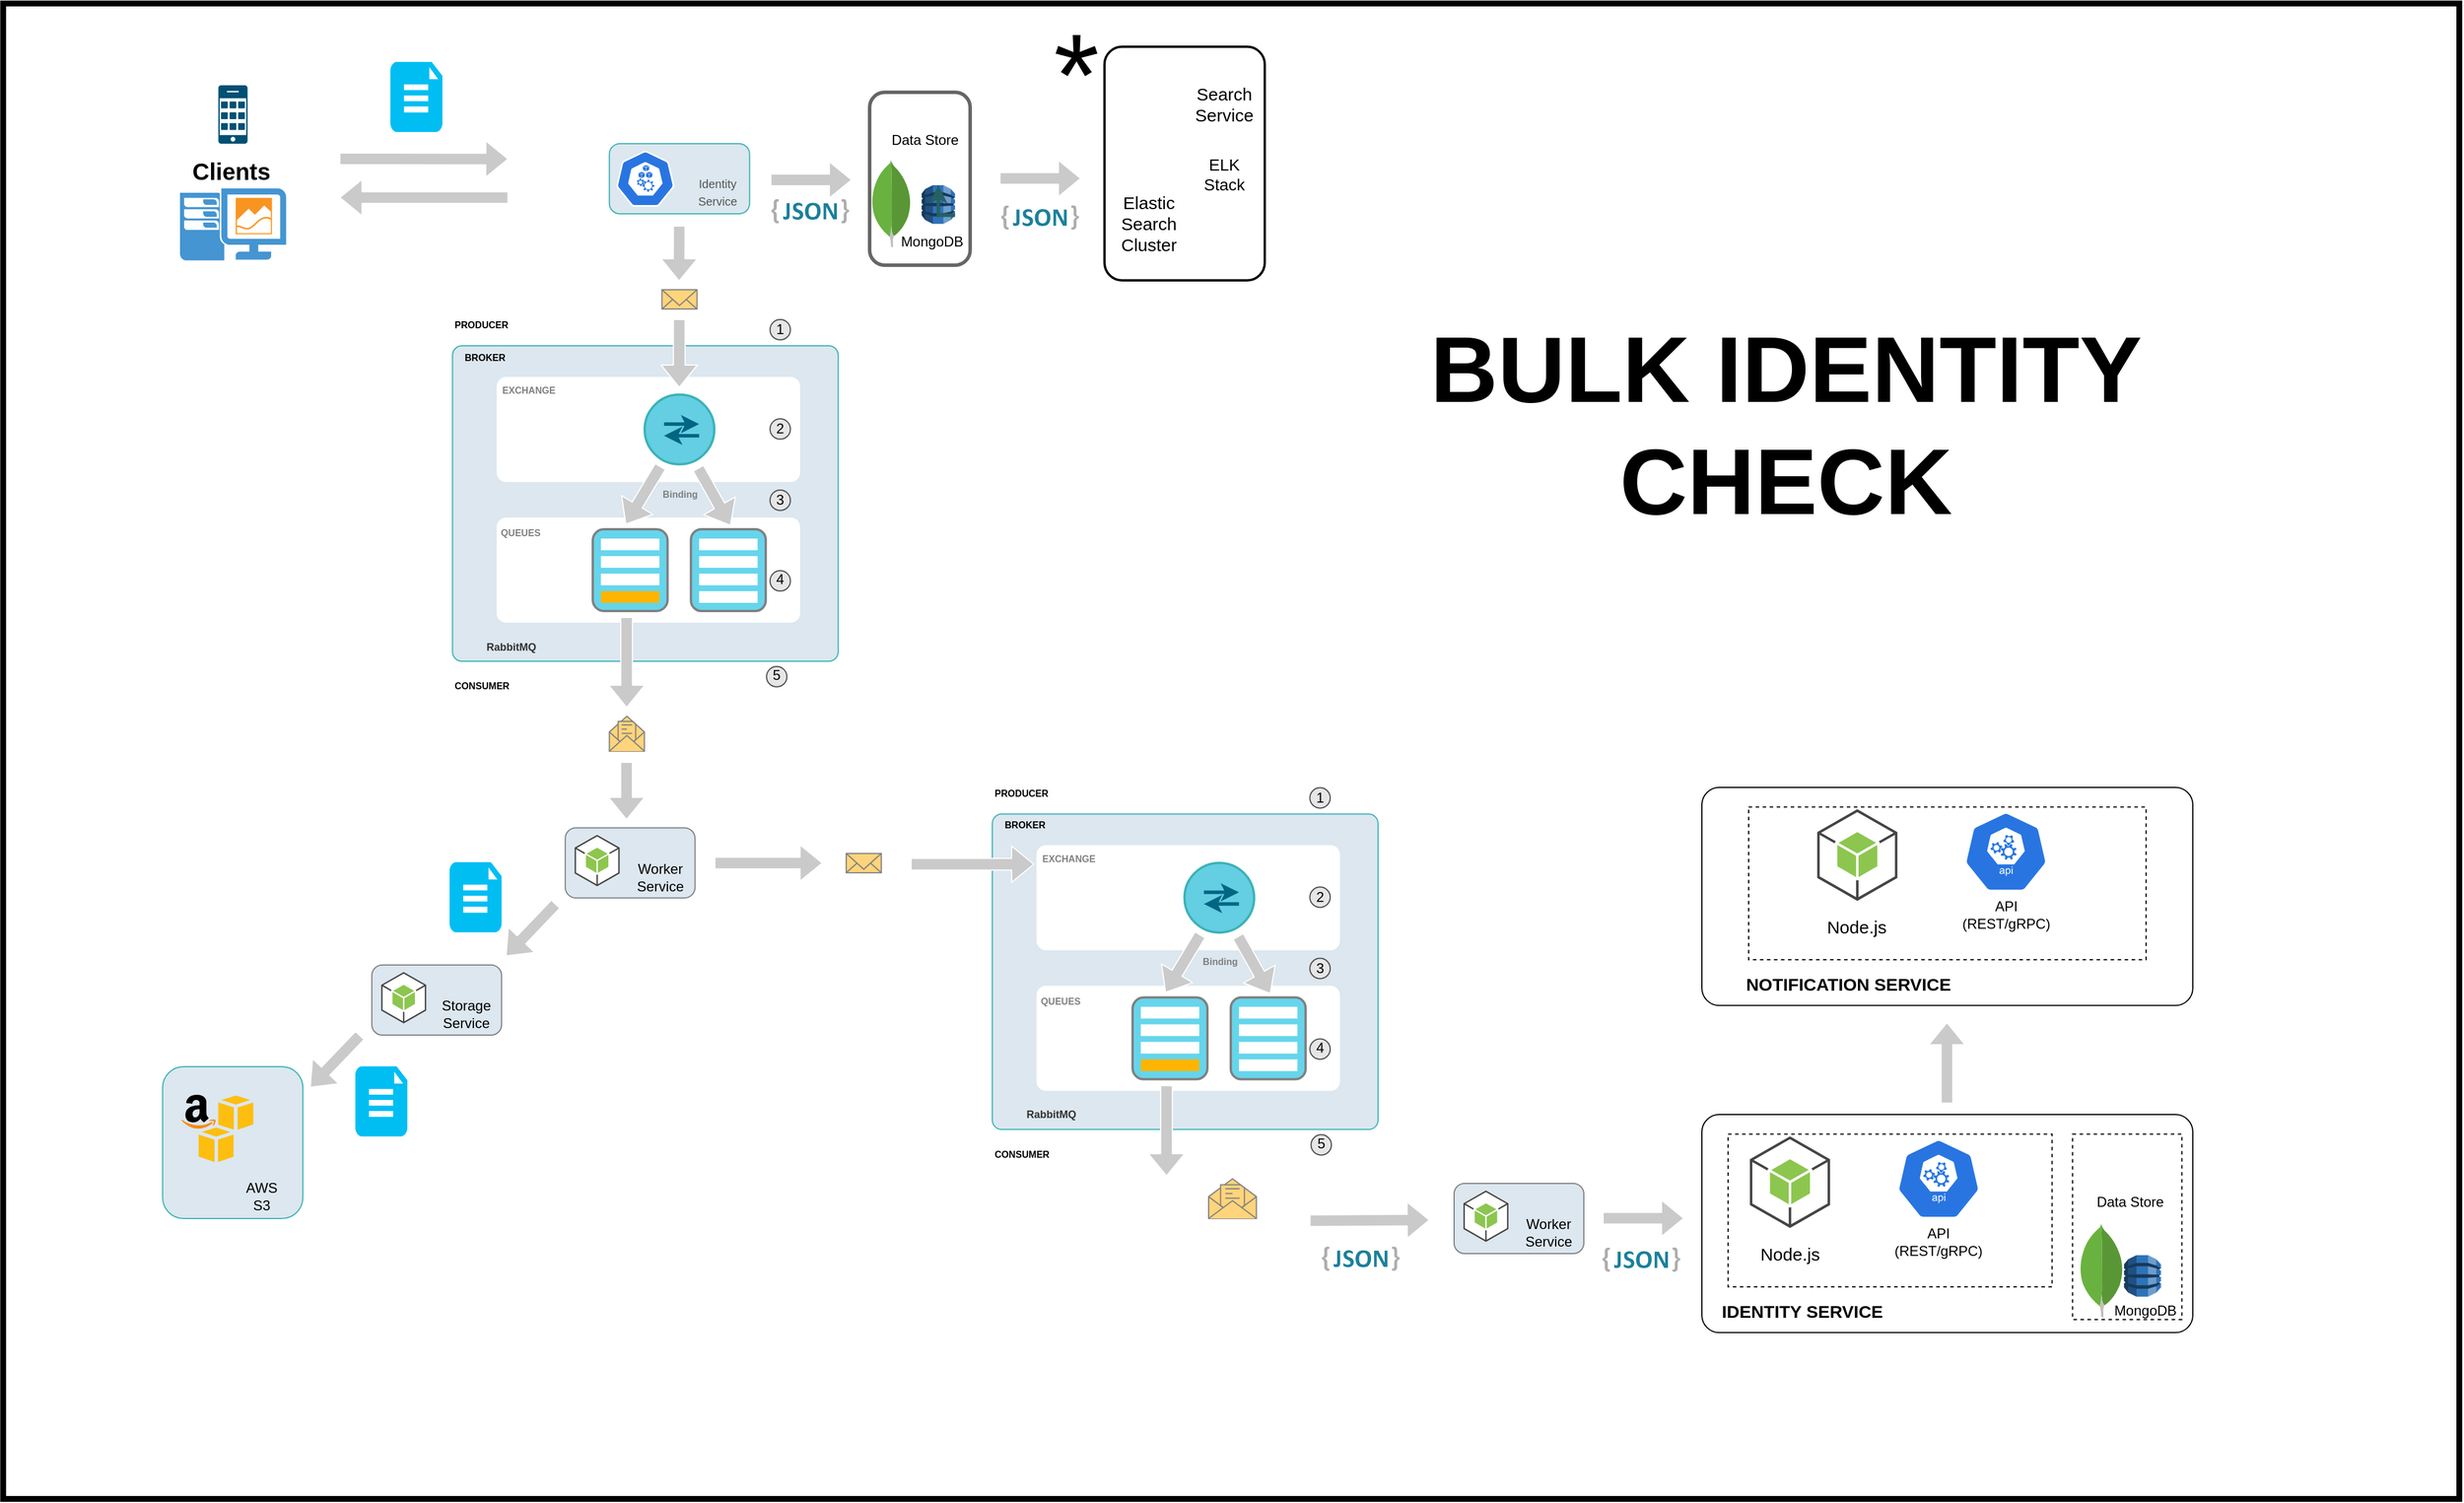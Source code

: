<mxfile version="14.2.4" type="embed">
    <diagram id="UfTvKlbGPs5zD44W6hj9" name="Page-1">
        <mxGraphModel dx="4994" dy="145" grid="1" gridSize="10" guides="1" tooltips="1" connect="1" arrows="1" fold="1" page="1" pageScale="1" pageWidth="827" pageHeight="1169" math="0" shadow="0">
            <root>
                <mxCell id="0"/>
                <mxCell id="1" parent="0"/>
                <mxCell id="2" value="" style="rounded=0;whiteSpace=wrap;html=1;strokeColor=#000000;strokeWidth=5;fillColor=none;" vertex="1" parent="1">
                    <mxGeometry x="-671.29" y="3060" width="2101.29" height="1280" as="geometry"/>
                </mxCell>
                <mxCell id="3" value="" style="rounded=1;whiteSpace=wrap;html=1;strokeColor=#3CB2B6;fillColor=#DCE7EF;" vertex="1" parent="1">
                    <mxGeometry x="-534.88" y="3970" width="120" height="130" as="geometry"/>
                </mxCell>
                <mxCell id="4" value="" style="rounded=1;whiteSpace=wrap;html=1;strokeColor=#3CB2B6;fillColor=#DCE7EF;" vertex="1" parent="1">
                    <mxGeometry x="-152.69" y="3180" width="120" height="60" as="geometry"/>
                </mxCell>
                <mxCell id="5" value="" style="whiteSpace=wrap;html=1;strokeColor=#3CB2B6;fillColor=#dce7ef;rotation=0;rounded=1;arcSize=3;" vertex="1" parent="1">
                    <mxGeometry x="-286.88" y="3353" width="330" height="270" as="geometry"/>
                </mxCell>
                <mxCell id="6" value="" style="rounded=1;whiteSpace=wrap;html=1;fillColor=#FFFFFF;strokeColor=none;arcSize=9;" vertex="1" parent="1">
                    <mxGeometry x="-249.08" y="3379.59" width="259.6" height="90" as="geometry"/>
                </mxCell>
                <mxCell id="7" value="" style="ellipse;whiteSpace=wrap;html=1;aspect=fixed;fillColor=#64cee3;strokeColor=#3CB2B6;strokeWidth=2;" vertex="1" parent="1">
                    <mxGeometry x="-122.48" y="3394.8" width="59.59" height="59.59" as="geometry"/>
                </mxCell>
                <mxCell id="8" value="" style="rounded=1;whiteSpace=wrap;html=1;fillColor=#FFFFFF;strokeColor=none;arcSize=9;" vertex="1" parent="1">
                    <mxGeometry x="-249.08" y="3500" width="259.6" height="90" as="geometry"/>
                </mxCell>
                <mxCell id="9" value="" style="shape=flexArrow;endArrow=classic;html=1;strokeColor=#FFFFFF;fillColor=#cacacb;" edge="1" parent="1">
                    <mxGeometry width="50" height="50" relative="1" as="geometry">
                        <mxPoint x="-92.88" y="3330" as="sourcePoint"/>
                        <mxPoint x="-92.88" y="3389" as="targetPoint"/>
                    </mxGeometry>
                </mxCell>
                <mxCell id="10" value="" style="endArrow=classic;html=1;strokeWidth=3;strokeColor=#006682;" edge="1" parent="1">
                    <mxGeometry width="50" height="50" relative="1" as="geometry">
                        <mxPoint x="-75.88" y="3430" as="sourcePoint"/>
                        <mxPoint x="-105.88" y="3430" as="targetPoint"/>
                    </mxGeometry>
                </mxCell>
                <mxCell id="11" value="" style="endArrow=classic;html=1;strokeWidth=3;strokeColor=#006682;" edge="1" parent="1">
                    <mxGeometry width="50" height="50" relative="1" as="geometry">
                        <mxPoint x="-105.88" y="3420" as="sourcePoint"/>
                        <mxPoint x="-75.88" y="3420" as="targetPoint"/>
                    </mxGeometry>
                </mxCell>
                <mxCell id="12" value="" style="rounded=1;whiteSpace=wrap;html=1;strokeWidth=2;arcSize=15;strokeColor=#808080;fillColor=#66d5eb;" vertex="1" parent="1">
                    <mxGeometry x="-166.88" y="3510" width="64" height="70" as="geometry"/>
                </mxCell>
                <mxCell id="13" value="" style="rounded=0;whiteSpace=wrap;html=1;strokeWidth=2;fillColor=#FFFFFF;strokeColor=none;" vertex="1" parent="1">
                    <mxGeometry x="-159.88" y="3518" width="50" height="10" as="geometry"/>
                </mxCell>
                <mxCell id="14" value="" style="rounded=0;whiteSpace=wrap;html=1;strokeWidth=2;fillColor=#FFFFFF;strokeColor=none;" vertex="1" parent="1">
                    <mxGeometry x="-159.88" y="3533" width="50" height="10" as="geometry"/>
                </mxCell>
                <mxCell id="15" value="" style="rounded=0;whiteSpace=wrap;html=1;strokeWidth=2;fillColor=#FFFFFF;strokeColor=none;" vertex="1" parent="1">
                    <mxGeometry x="-159.88" y="3548" width="50" height="10" as="geometry"/>
                </mxCell>
                <mxCell id="16" value="" style="rounded=0;whiteSpace=wrap;html=1;strokeWidth=2;strokeColor=none;fillColor=#FFB500;" vertex="1" parent="1">
                    <mxGeometry x="-159.88" y="3563" width="50" height="10" as="geometry"/>
                </mxCell>
                <mxCell id="17" value="" style="rounded=1;whiteSpace=wrap;html=1;strokeWidth=2;arcSize=14;strokeColor=#808080;fillColor=#66d5eb;" vertex="1" parent="1">
                    <mxGeometry x="-82.88" y="3510" width="64" height="70" as="geometry"/>
                </mxCell>
                <mxCell id="18" value="" style="rounded=0;whiteSpace=wrap;html=1;strokeWidth=2;fillColor=#FFFFFF;strokeColor=none;" vertex="1" parent="1">
                    <mxGeometry x="-75.88" y="3518" width="50" height="10" as="geometry"/>
                </mxCell>
                <mxCell id="19" value="" style="rounded=0;whiteSpace=wrap;html=1;strokeWidth=2;fillColor=#FFFFFF;strokeColor=none;" vertex="1" parent="1">
                    <mxGeometry x="-75.88" y="3533" width="50" height="10" as="geometry"/>
                </mxCell>
                <mxCell id="20" value="" style="rounded=0;whiteSpace=wrap;html=1;strokeWidth=2;fillColor=#FFFFFF;strokeColor=none;" vertex="1" parent="1">
                    <mxGeometry x="-75.88" y="3548" width="50" height="10" as="geometry"/>
                </mxCell>
                <mxCell id="21" value="" style="rounded=0;whiteSpace=wrap;html=1;strokeWidth=2;fillColor=#FFFFFF;strokeColor=none;" vertex="1" parent="1">
                    <mxGeometry x="-75.88" y="3563" width="50" height="10" as="geometry"/>
                </mxCell>
                <mxCell id="22" value="" style="shape=flexArrow;endArrow=classic;html=1;strokeColor=#FFFFFF;fillColor=#cacacb;" edge="1" parent="1">
                    <mxGeometry width="50" height="50" relative="1" as="geometry">
                        <mxPoint x="-137.88" y="3585" as="sourcePoint"/>
                        <mxPoint x="-137.88" y="3663" as="targetPoint"/>
                    </mxGeometry>
                </mxCell>
                <mxCell id="23" value="" style="shape=flexArrow;endArrow=classic;html=1;strokeColor=#FFFFFF;fillColor=#cacacb;" edge="1" parent="1">
                    <mxGeometry width="50" height="50" relative="1" as="geometry">
                        <mxPoint x="-108.88" y="3456" as="sourcePoint"/>
                        <mxPoint x="-138.88" y="3506" as="targetPoint"/>
                    </mxGeometry>
                </mxCell>
                <mxCell id="24" value="" style="shape=flexArrow;endArrow=classic;html=1;strokeColor=#FFFFFF;fillColor=#cacacb;exitX=0.683;exitY=0.831;exitDx=0;exitDy=0;exitPerimeter=0;" edge="1" parent="1">
                    <mxGeometry width="50" height="50" relative="1" as="geometry">
                        <mxPoint x="-76.773" y="3457.38" as="sourcePoint"/>
                        <mxPoint x="-48.88" y="3507" as="targetPoint"/>
                    </mxGeometry>
                </mxCell>
                <mxCell id="25" value="&lt;h6&gt;&lt;font color=&quot;#808080&quot;&gt;EXCHANGE&lt;/font&gt;&lt;/h6&gt;" style="text;html=1;strokeColor=none;fillColor=none;align=center;verticalAlign=middle;whiteSpace=wrap;rounded=0;opacity=50;" vertex="1" parent="1">
                    <mxGeometry x="-250.88" y="3386" width="59" height="10" as="geometry"/>
                </mxCell>
                <mxCell id="26" value="&lt;h6&gt;&lt;font color=&quot;#808080&quot;&gt;QUEUES&lt;/font&gt;&lt;/h6&gt;" style="text;html=1;strokeColor=none;fillColor=none;align=center;verticalAlign=middle;whiteSpace=wrap;rounded=0;opacity=50;" vertex="1" parent="1">
                    <mxGeometry x="-249.88" y="3508" width="43" height="10" as="geometry"/>
                </mxCell>
                <mxCell id="27" value="&lt;h6&gt;&lt;font color=&quot;#808080&quot;&gt;Binding&lt;/font&gt;&lt;/h6&gt;" style="text;html=1;strokeColor=none;fillColor=none;align=center;verticalAlign=middle;whiteSpace=wrap;rounded=0;opacity=50;" vertex="1" parent="1">
                    <mxGeometry x="-111.88" y="3469.59" width="40" height="20" as="geometry"/>
                </mxCell>
                <mxCell id="28" value="" style="html=1;dashed=0;whitespace=wrap;fillColor=#2875E2;strokeColor=#ffffff;points=[[0.005,0.63,0],[0.1,0.2,0],[0.9,0.2,0],[0.5,0,0],[0.995,0.63,0],[0.72,0.99,0],[0.5,1,0],[0.28,0.99,0]];shape=mxgraph.kubernetes.icon;prIcon=node" vertex="1" parent="1">
                    <mxGeometry x="-146.88" y="3186" width="50" height="48" as="geometry"/>
                </mxCell>
                <mxCell id="29" value="" style="html=1;verticalLabelPosition=bottom;align=center;labelBackgroundColor=#ffffff;verticalAlign=top;strokeWidth=1;shadow=0;dashed=0;shape=mxgraph.ios7.icons.mail;rounded=1;fillColor=#FFD47B;strokeColor=#808080;" vertex="1" parent="1">
                    <mxGeometry x="-107.69" y="3305" width="30" height="16.5" as="geometry"/>
                </mxCell>
                <mxCell id="30" value="" style="html=1;verticalLabelPosition=bottom;align=center;labelBackgroundColor=#ffffff;verticalAlign=top;strokeWidth=1;shadow=0;dashed=0;shape=mxgraph.ios7.icons.envelope_(message);rounded=1;fillColor=#FFD47B;strokeColor=#808080;" vertex="1" parent="1">
                    <mxGeometry x="-152.69" y="3670" width="30" height="30" as="geometry"/>
                </mxCell>
                <mxCell id="31" value="" style="group" vertex="1" connectable="0" parent="1">
                    <mxGeometry x="-276.88" y="3600" width="61.76" height="15" as="geometry"/>
                </mxCell>
                <mxCell id="32" value="" style="shape=image;verticalLabelPosition=bottom;labelBackgroundColor=#ffffff;verticalAlign=top;aspect=fixed;imageAspect=0;image=https://cdn.iconscout.com/icon/free/png-256/rabbitmq-282296.png;" vertex="1" parent="31">
                    <mxGeometry x="5.606" y="3" width="12.91" height="12.91" as="geometry"/>
                </mxCell>
                <mxCell id="33" value="&lt;font color=&quot;#333333&quot; style=&quot;font-size: 9px&quot;&gt;&lt;b&gt;RabbitMQ&lt;/b&gt;&lt;/font&gt;" style="text;html=1;strokeColor=none;fillColor=none;align=center;verticalAlign=middle;whiteSpace=wrap;rounded=0;" vertex="1" parent="31">
                    <mxGeometry x="18.728" y="2.36" width="43.032" height="14.29" as="geometry"/>
                </mxCell>
                <mxCell id="34" value="&lt;h6&gt;BROKER&lt;/h6&gt;" style="text;html=1;strokeColor=none;fillColor=none;align=center;verticalAlign=middle;whiteSpace=wrap;rounded=0;opacity=50;" vertex="1" parent="1">
                    <mxGeometry x="-278.88" y="3357.59" width="40" height="10" as="geometry"/>
                </mxCell>
                <mxCell id="35" value="&lt;div style=&quot;text-align: center&quot;&gt;&lt;span style=&quot;font-size: 8.04px&quot;&gt;&lt;font face=&quot;helvetica&quot;&gt;&lt;b&gt;PRODUCER&lt;/b&gt;&lt;/font&gt;&lt;/span&gt;&lt;/div&gt;" style="text;whiteSpace=wrap;html=1;" vertex="1" parent="1">
                    <mxGeometry x="-286.88" y="3320" width="69" height="20" as="geometry"/>
                </mxCell>
                <mxCell id="36" value="&lt;div style=&quot;text-align: center&quot;&gt;&lt;span style=&quot;font-size: 8.04px&quot;&gt;&lt;font face=&quot;helvetica&quot;&gt;&lt;b&gt;CONSUMER&lt;/b&gt;&lt;/font&gt;&lt;/span&gt;&lt;/div&gt;" style="text;whiteSpace=wrap;html=1;" vertex="1" parent="1">
                    <mxGeometry x="-286.88" y="3629" width="69" height="20" as="geometry"/>
                </mxCell>
                <mxCell id="37" value="" style="group" vertex="1" connectable="0" parent="1">
                    <mxGeometry x="-23.88" y="3326" width="34.76" height="26.41" as="geometry"/>
                </mxCell>
                <mxCell id="38" value="" style="ellipse;whiteSpace=wrap;html=1;aspect=fixed;rounded=1;strokeWidth=1;fillColor=#E6E6E6;strokeColor=#4D4D4D;" vertex="1" parent="37">
                    <mxGeometry x="8.667" y="4.493" width="17.418" height="17.418" as="geometry"/>
                </mxCell>
                <mxCell id="39" value="1" style="text;html=1;strokeColor=none;fillColor=none;align=center;verticalAlign=middle;whiteSpace=wrap;rounded=0;" vertex="1" parent="37">
                    <mxGeometry width="34.76" height="26.41" as="geometry"/>
                </mxCell>
                <mxCell id="40" value="" style="group" vertex="1" connectable="0" parent="1">
                    <mxGeometry x="-23.88" y="3411" width="34.76" height="26.41" as="geometry"/>
                </mxCell>
                <mxCell id="41" value="" style="ellipse;whiteSpace=wrap;html=1;aspect=fixed;rounded=1;strokeWidth=1;fillColor=#E6E6E6;strokeColor=#4D4D4D;" vertex="1" parent="40">
                    <mxGeometry x="8.667" y="4.493" width="17.418" height="17.418" as="geometry"/>
                </mxCell>
                <mxCell id="42" value="2" style="text;html=1;strokeColor=none;fillColor=none;align=center;verticalAlign=middle;whiteSpace=wrap;rounded=0;" vertex="1" parent="40">
                    <mxGeometry width="34.76" height="26.41" as="geometry"/>
                </mxCell>
                <mxCell id="43" value="" style="group" vertex="1" connectable="0" parent="1">
                    <mxGeometry x="-23.88" y="3472" width="34.76" height="26.41" as="geometry"/>
                </mxCell>
                <mxCell id="44" value="" style="ellipse;whiteSpace=wrap;html=1;aspect=fixed;rounded=1;strokeWidth=1;fillColor=#E6E6E6;strokeColor=#4D4D4D;" vertex="1" parent="43">
                    <mxGeometry x="8.667" y="4.493" width="17.418" height="17.418" as="geometry"/>
                </mxCell>
                <mxCell id="45" value="3" style="text;html=1;strokeColor=none;fillColor=none;align=center;verticalAlign=middle;whiteSpace=wrap;rounded=0;" vertex="1" parent="43">
                    <mxGeometry width="34.76" height="26.41" as="geometry"/>
                </mxCell>
                <mxCell id="46" value="" style="group" vertex="1" connectable="0" parent="1">
                    <mxGeometry x="-23.88" y="3541" width="34.76" height="26.41" as="geometry"/>
                </mxCell>
                <mxCell id="47" value="" style="ellipse;whiteSpace=wrap;html=1;aspect=fixed;rounded=1;strokeWidth=1;fillColor=#E6E6E6;strokeColor=#4D4D4D;" vertex="1" parent="46">
                    <mxGeometry x="8.667" y="4.493" width="17.418" height="17.418" as="geometry"/>
                </mxCell>
                <mxCell id="48" value="4" style="text;html=1;strokeColor=none;fillColor=none;align=center;verticalAlign=middle;whiteSpace=wrap;rounded=0;" vertex="1" parent="46">
                    <mxGeometry y="-1" width="34.76" height="26.41" as="geometry"/>
                </mxCell>
                <mxCell id="49" value="" style="group" vertex="1" connectable="0" parent="1">
                    <mxGeometry x="-26.88" y="3623" width="34.76" height="26.41" as="geometry"/>
                </mxCell>
                <mxCell id="50" value="" style="ellipse;whiteSpace=wrap;html=1;aspect=fixed;rounded=1;strokeWidth=1;fillColor=#E6E6E6;strokeColor=#4D4D4D;" vertex="1" parent="49">
                    <mxGeometry x="8.667" y="4.493" width="17.418" height="17.418" as="geometry"/>
                </mxCell>
                <mxCell id="51" value="5" style="text;html=1;strokeColor=none;fillColor=none;align=center;verticalAlign=middle;whiteSpace=wrap;rounded=0;" vertex="1" parent="49">
                    <mxGeometry y="-1" width="34.76" height="26.41" as="geometry"/>
                </mxCell>
                <mxCell id="52" value="&lt;font color=&quot;#555555&quot; style=&quot;font-size: 10px&quot;&gt;Identity&lt;br&gt;Service&lt;/font&gt;" style="text;html=1;strokeColor=none;fillColor=none;align=center;verticalAlign=middle;whiteSpace=wrap;rounded=0;" vertex="1" parent="1">
                    <mxGeometry x="-76.88" y="3211" width="34" height="20" as="geometry"/>
                </mxCell>
                <mxCell id="53" value="" style="shape=flexArrow;endArrow=classic;html=1;strokeColor=#FFFFFF;fillColor=#cacacb;" edge="1" parent="1">
                    <mxGeometry width="50" height="50" relative="1" as="geometry">
                        <mxPoint x="-92.88" y="3250" as="sourcePoint"/>
                        <mxPoint x="-93.03" y="3298" as="targetPoint"/>
                    </mxGeometry>
                </mxCell>
                <mxCell id="54" value="" style="dashed=0;outlineConnect=0;html=1;align=center;labelPosition=center;verticalLabelPosition=bottom;verticalAlign=top;shape=mxgraph.weblogos.aws_s3;rounded=1;strokeColor=#808080;strokeWidth=1;fillColor=#DCE7EF;" vertex="1" parent="1">
                    <mxGeometry x="-518.88" y="3994" width="61.6" height="57.6" as="geometry"/>
                </mxCell>
                <mxCell id="55" value="&lt;font style=&quot;font-size: 12px&quot;&gt;AWS S3&lt;/font&gt;" style="text;html=1;strokeColor=none;fillColor=none;align=center;verticalAlign=middle;whiteSpace=wrap;rounded=0;" vertex="1" parent="1">
                    <mxGeometry x="-469.88" y="4071" width="40" height="20" as="geometry"/>
                </mxCell>
                <mxCell id="56" value="" style="rounded=1;whiteSpace=wrap;html=1;strokeColor=#808080;strokeWidth=1;fillColor=#DCE7EF;" vertex="1" parent="1">
                    <mxGeometry x="-355.88" y="3883" width="111" height="60" as="geometry"/>
                </mxCell>
                <mxCell id="57" value="" style="shape=flexArrow;endArrow=classic;html=1;strokeColor=#FFFFFF;fillColor=#cacacb;" edge="1" parent="1">
                    <mxGeometry width="50" height="50" relative="1" as="geometry">
                        <mxPoint x="-198.38" y="3830.59" as="sourcePoint"/>
                        <mxPoint x="-241.38" y="3875.59" as="targetPoint"/>
                    </mxGeometry>
                </mxCell>
                <mxCell id="58" value="" style="outlineConnect=0;dashed=0;verticalLabelPosition=bottom;verticalAlign=top;align=center;html=1;shape=mxgraph.aws3.android;fillColor=#8CC64F;gradientColor=none;rounded=1;strokeColor=#808080;strokeWidth=1;" vertex="1" parent="1">
                    <mxGeometry x="-347.88" y="3889" width="38.5" height="44" as="geometry"/>
                </mxCell>
                <mxCell id="59" value="Storage&lt;br&gt;Service" style="text;html=1;strokeColor=none;fillColor=none;align=center;verticalAlign=middle;whiteSpace=wrap;rounded=0;" vertex="1" parent="1">
                    <mxGeometry x="-295" y="3915" width="40" height="20" as="geometry"/>
                </mxCell>
                <mxCell id="60" value="" style="shape=flexArrow;endArrow=classic;html=1;strokeColor=#FFFFFF;fillColor=#cacacb;" edge="1" parent="1">
                    <mxGeometry width="50" height="50" relative="1" as="geometry">
                        <mxPoint x="-365.88" y="3943" as="sourcePoint"/>
                        <mxPoint x="-408.88" y="3988" as="targetPoint"/>
                    </mxGeometry>
                </mxCell>
                <mxCell id="61" value="" style="shape=flexArrow;endArrow=classic;html=1;strokeColor=#FFFFFF;fillColor=#cacacb;" edge="1" parent="1">
                    <mxGeometry width="50" height="50" relative="1" as="geometry">
                        <mxPoint x="-137.98" y="3709" as="sourcePoint"/>
                        <mxPoint x="-137.98" y="3759" as="targetPoint"/>
                    </mxGeometry>
                </mxCell>
                <mxCell id="62" value="" style="rounded=1;whiteSpace=wrap;html=1;strokeColor=#808080;strokeWidth=1;fillColor=#DCE7EF;" vertex="1" parent="1">
                    <mxGeometry x="-190.38" y="3765.59" width="111" height="60" as="geometry"/>
                </mxCell>
                <mxCell id="63" value="" style="outlineConnect=0;dashed=0;verticalLabelPosition=bottom;verticalAlign=top;align=center;html=1;shape=mxgraph.aws3.android;fillColor=#8CC64F;gradientColor=none;rounded=1;strokeColor=#808080;strokeWidth=1;" vertex="1" parent="1">
                    <mxGeometry x="-182.38" y="3771.59" width="38.5" height="44" as="geometry"/>
                </mxCell>
                <mxCell id="64" value="Worker&lt;br&gt;Service" style="text;html=1;strokeColor=none;fillColor=none;align=center;verticalAlign=middle;whiteSpace=wrap;rounded=0;" vertex="1" parent="1">
                    <mxGeometry x="-129.5" y="3797.59" width="40" height="20" as="geometry"/>
                </mxCell>
                <mxCell id="65" value="" style="whiteSpace=wrap;html=1;strokeColor=#3CB2B6;fillColor=#dce7ef;rotation=0;rounded=1;arcSize=3;" vertex="1" parent="1">
                    <mxGeometry x="174.96" y="3753.8" width="330" height="270" as="geometry"/>
                </mxCell>
                <mxCell id="66" value="" style="rounded=1;whiteSpace=wrap;html=1;fillColor=#FFFFFF;strokeColor=none;arcSize=9;" vertex="1" parent="1">
                    <mxGeometry x="212.76" y="3780.39" width="259.6" height="90" as="geometry"/>
                </mxCell>
                <mxCell id="67" value="" style="ellipse;whiteSpace=wrap;html=1;aspect=fixed;fillColor=#64cee3;strokeColor=#3CB2B6;strokeWidth=2;" vertex="1" parent="1">
                    <mxGeometry x="339.36" y="3795.6" width="59.59" height="59.59" as="geometry"/>
                </mxCell>
                <mxCell id="68" value="" style="rounded=1;whiteSpace=wrap;html=1;fillColor=#FFFFFF;strokeColor=none;arcSize=9;" vertex="1" parent="1">
                    <mxGeometry x="212.76" y="3900.8" width="259.6" height="90" as="geometry"/>
                </mxCell>
                <mxCell id="69" value="" style="shape=flexArrow;endArrow=classic;html=1;strokeColor=#FFFFFF;fillColor=#cacacb;entryX=0;entryY=1;entryDx=0;entryDy=0;" edge="1" parent="1" target="85">
                    <mxGeometry width="50" height="50" relative="1" as="geometry">
                        <mxPoint x="104.96" y="3796.8" as="sourcePoint"/>
                        <mxPoint x="117.96" y="3793.89" as="targetPoint"/>
                    </mxGeometry>
                </mxCell>
                <mxCell id="70" value="" style="endArrow=classic;html=1;strokeWidth=3;strokeColor=#006682;" edge="1" parent="1">
                    <mxGeometry width="50" height="50" relative="1" as="geometry">
                        <mxPoint x="385.96" y="3830.8" as="sourcePoint"/>
                        <mxPoint x="355.96" y="3830.8" as="targetPoint"/>
                    </mxGeometry>
                </mxCell>
                <mxCell id="71" value="" style="endArrow=classic;html=1;strokeWidth=3;strokeColor=#006682;" edge="1" parent="1">
                    <mxGeometry width="50" height="50" relative="1" as="geometry">
                        <mxPoint x="355.96" y="3820.8" as="sourcePoint"/>
                        <mxPoint x="385.96" y="3820.8" as="targetPoint"/>
                    </mxGeometry>
                </mxCell>
                <mxCell id="72" value="" style="rounded=1;whiteSpace=wrap;html=1;strokeWidth=2;arcSize=15;strokeColor=#808080;fillColor=#66d5eb;" vertex="1" parent="1">
                    <mxGeometry x="294.96" y="3910.8" width="64" height="70" as="geometry"/>
                </mxCell>
                <mxCell id="73" value="" style="rounded=0;whiteSpace=wrap;html=1;strokeWidth=2;fillColor=#FFFFFF;strokeColor=none;" vertex="1" parent="1">
                    <mxGeometry x="301.96" y="3918.8" width="50" height="10" as="geometry"/>
                </mxCell>
                <mxCell id="74" value="" style="rounded=0;whiteSpace=wrap;html=1;strokeWidth=2;fillColor=#FFFFFF;strokeColor=none;" vertex="1" parent="1">
                    <mxGeometry x="301.96" y="3933.8" width="50" height="10" as="geometry"/>
                </mxCell>
                <mxCell id="75" value="" style="rounded=0;whiteSpace=wrap;html=1;strokeWidth=2;fillColor=#FFFFFF;strokeColor=none;" vertex="1" parent="1">
                    <mxGeometry x="301.96" y="3948.8" width="50" height="10" as="geometry"/>
                </mxCell>
                <mxCell id="76" value="" style="rounded=0;whiteSpace=wrap;html=1;strokeWidth=2;strokeColor=none;fillColor=#FFB500;" vertex="1" parent="1">
                    <mxGeometry x="301.96" y="3963.8" width="50" height="10" as="geometry"/>
                </mxCell>
                <mxCell id="77" value="" style="rounded=1;whiteSpace=wrap;html=1;strokeWidth=2;arcSize=14;strokeColor=#808080;fillColor=#66d5eb;" vertex="1" parent="1">
                    <mxGeometry x="378.96" y="3910.8" width="64" height="70" as="geometry"/>
                </mxCell>
                <mxCell id="78" value="" style="rounded=0;whiteSpace=wrap;html=1;strokeWidth=2;fillColor=#FFFFFF;strokeColor=none;" vertex="1" parent="1">
                    <mxGeometry x="385.96" y="3918.8" width="50" height="10" as="geometry"/>
                </mxCell>
                <mxCell id="79" value="" style="rounded=0;whiteSpace=wrap;html=1;strokeWidth=2;fillColor=#FFFFFF;strokeColor=none;" vertex="1" parent="1">
                    <mxGeometry x="385.96" y="3933.8" width="50" height="10" as="geometry"/>
                </mxCell>
                <mxCell id="80" value="" style="rounded=0;whiteSpace=wrap;html=1;strokeWidth=2;fillColor=#FFFFFF;strokeColor=none;" vertex="1" parent="1">
                    <mxGeometry x="385.96" y="3948.8" width="50" height="10" as="geometry"/>
                </mxCell>
                <mxCell id="81" value="" style="rounded=0;whiteSpace=wrap;html=1;strokeWidth=2;fillColor=#FFFFFF;strokeColor=none;" vertex="1" parent="1">
                    <mxGeometry x="385.96" y="3963.8" width="50" height="10" as="geometry"/>
                </mxCell>
                <mxCell id="82" value="" style="shape=flexArrow;endArrow=classic;html=1;strokeColor=#FFFFFF;fillColor=#cacacb;" edge="1" parent="1">
                    <mxGeometry width="50" height="50" relative="1" as="geometry">
                        <mxPoint x="323.96" y="3985.8" as="sourcePoint"/>
                        <mxPoint x="324" y="4064" as="targetPoint"/>
                    </mxGeometry>
                </mxCell>
                <mxCell id="83" value="" style="shape=flexArrow;endArrow=classic;html=1;strokeColor=#FFFFFF;fillColor=#cacacb;" edge="1" parent="1">
                    <mxGeometry width="50" height="50" relative="1" as="geometry">
                        <mxPoint x="352.96" y="3856.8" as="sourcePoint"/>
                        <mxPoint x="322.96" y="3906.8" as="targetPoint"/>
                    </mxGeometry>
                </mxCell>
                <mxCell id="84" value="" style="shape=flexArrow;endArrow=classic;html=1;strokeColor=#FFFFFF;fillColor=#cacacb;exitX=0.683;exitY=0.831;exitDx=0;exitDy=0;exitPerimeter=0;" edge="1" parent="1">
                    <mxGeometry width="50" height="50" relative="1" as="geometry">
                        <mxPoint x="385.067" y="3858.18" as="sourcePoint"/>
                        <mxPoint x="412.96" y="3907.8" as="targetPoint"/>
                    </mxGeometry>
                </mxCell>
                <mxCell id="85" value="&lt;h6&gt;&lt;font color=&quot;#808080&quot;&gt;EXCHANGE&lt;/font&gt;&lt;/h6&gt;" style="text;html=1;strokeColor=none;fillColor=none;align=center;verticalAlign=middle;whiteSpace=wrap;rounded=0;opacity=50;" vertex="1" parent="1">
                    <mxGeometry x="210.96" y="3786.8" width="59" height="10" as="geometry"/>
                </mxCell>
                <mxCell id="86" value="&lt;h6&gt;&lt;font color=&quot;#808080&quot;&gt;QUEUES&lt;/font&gt;&lt;/h6&gt;" style="text;html=1;strokeColor=none;fillColor=none;align=center;verticalAlign=middle;whiteSpace=wrap;rounded=0;opacity=50;" vertex="1" parent="1">
                    <mxGeometry x="211.96" y="3908.8" width="43" height="10" as="geometry"/>
                </mxCell>
                <mxCell id="87" value="&lt;h6&gt;&lt;font color=&quot;#808080&quot;&gt;Binding&lt;/font&gt;&lt;/h6&gt;" style="text;html=1;strokeColor=none;fillColor=none;align=center;verticalAlign=middle;whiteSpace=wrap;rounded=0;opacity=50;" vertex="1" parent="1">
                    <mxGeometry x="349.96" y="3870.39" width="40" height="20" as="geometry"/>
                </mxCell>
                <mxCell id="88" value="" style="html=1;verticalLabelPosition=bottom;align=center;labelBackgroundColor=#ffffff;verticalAlign=top;strokeWidth=1;shadow=0;dashed=0;shape=mxgraph.ios7.icons.mail;rounded=1;fillColor=#FFD47B;strokeColor=#808080;" vertex="1" parent="1">
                    <mxGeometry x="49.96" y="3787.55" width="30" height="16.5" as="geometry"/>
                </mxCell>
                <mxCell id="89" value="" style="html=1;verticalLabelPosition=bottom;align=center;labelBackgroundColor=#ffffff;verticalAlign=top;strokeWidth=1;shadow=0;dashed=0;shape=mxgraph.ios7.icons.envelope_(message);rounded=1;fillColor=#FFD47B;strokeColor=#808080;" vertex="1" parent="1">
                    <mxGeometry x="360" y="4066" width="40.88" height="34" as="geometry"/>
                </mxCell>
                <mxCell id="90" value="" style="group" vertex="1" connectable="0" parent="1">
                    <mxGeometry x="184.96" y="4000.8" width="61.76" height="15" as="geometry"/>
                </mxCell>
                <mxCell id="91" value="" style="shape=image;verticalLabelPosition=bottom;labelBackgroundColor=#ffffff;verticalAlign=top;aspect=fixed;imageAspect=0;image=https://cdn.iconscout.com/icon/free/png-256/rabbitmq-282296.png;" vertex="1" parent="90">
                    <mxGeometry x="5.606" y="3" width="12.91" height="12.91" as="geometry"/>
                </mxCell>
                <mxCell id="92" value="&lt;font color=&quot;#333333&quot; style=&quot;font-size: 9px&quot;&gt;&lt;b&gt;RabbitMQ&lt;/b&gt;&lt;/font&gt;" style="text;html=1;strokeColor=none;fillColor=none;align=center;verticalAlign=middle;whiteSpace=wrap;rounded=0;" vertex="1" parent="90">
                    <mxGeometry x="18.728" y="2.36" width="43.032" height="14.29" as="geometry"/>
                </mxCell>
                <mxCell id="93" value="&lt;h6&gt;BROKER&lt;/h6&gt;" style="text;html=1;strokeColor=none;fillColor=none;align=center;verticalAlign=middle;whiteSpace=wrap;rounded=0;opacity=50;" vertex="1" parent="1">
                    <mxGeometry x="182.96" y="3758.39" width="40" height="10" as="geometry"/>
                </mxCell>
                <mxCell id="94" value="&lt;div style=&quot;text-align: center&quot;&gt;&lt;span style=&quot;font-size: 8.04px&quot;&gt;&lt;font face=&quot;helvetica&quot;&gt;&lt;b&gt;PRODUCER&lt;/b&gt;&lt;/font&gt;&lt;/span&gt;&lt;/div&gt;" style="text;whiteSpace=wrap;html=1;" vertex="1" parent="1">
                    <mxGeometry x="174.96" y="3720.8" width="69" height="20" as="geometry"/>
                </mxCell>
                <mxCell id="95" value="&lt;div style=&quot;text-align: center&quot;&gt;&lt;span style=&quot;font-size: 8.04px&quot;&gt;&lt;font face=&quot;helvetica&quot;&gt;&lt;b&gt;CONSUMER&lt;/b&gt;&lt;/font&gt;&lt;/span&gt;&lt;/div&gt;" style="text;whiteSpace=wrap;html=1;" vertex="1" parent="1">
                    <mxGeometry x="174.96" y="4029.8" width="69" height="20" as="geometry"/>
                </mxCell>
                <mxCell id="96" value="" style="group" vertex="1" connectable="0" parent="1">
                    <mxGeometry x="437.96" y="3726.8" width="34.76" height="26.41" as="geometry"/>
                </mxCell>
                <mxCell id="97" value="" style="ellipse;whiteSpace=wrap;html=1;aspect=fixed;rounded=1;strokeWidth=1;fillColor=#E6E6E6;strokeColor=#4D4D4D;" vertex="1" parent="96">
                    <mxGeometry x="8.667" y="4.493" width="17.418" height="17.418" as="geometry"/>
                </mxCell>
                <mxCell id="98" value="1" style="text;html=1;strokeColor=none;fillColor=none;align=center;verticalAlign=middle;whiteSpace=wrap;rounded=0;" vertex="1" parent="96">
                    <mxGeometry width="34.76" height="26.41" as="geometry"/>
                </mxCell>
                <mxCell id="99" value="" style="group" vertex="1" connectable="0" parent="1">
                    <mxGeometry x="437.96" y="3811.8" width="34.76" height="26.41" as="geometry"/>
                </mxCell>
                <mxCell id="100" value="" style="ellipse;whiteSpace=wrap;html=1;aspect=fixed;rounded=1;strokeWidth=1;fillColor=#E6E6E6;strokeColor=#4D4D4D;" vertex="1" parent="99">
                    <mxGeometry x="8.667" y="4.493" width="17.418" height="17.418" as="geometry"/>
                </mxCell>
                <mxCell id="101" value="2" style="text;html=1;strokeColor=none;fillColor=none;align=center;verticalAlign=middle;whiteSpace=wrap;rounded=0;" vertex="1" parent="99">
                    <mxGeometry width="34.76" height="26.41" as="geometry"/>
                </mxCell>
                <mxCell id="102" value="" style="group" vertex="1" connectable="0" parent="1">
                    <mxGeometry x="437.96" y="3872.8" width="34.76" height="26.41" as="geometry"/>
                </mxCell>
                <mxCell id="103" value="" style="ellipse;whiteSpace=wrap;html=1;aspect=fixed;rounded=1;strokeWidth=1;fillColor=#E6E6E6;strokeColor=#4D4D4D;" vertex="1" parent="102">
                    <mxGeometry x="8.667" y="4.493" width="17.418" height="17.418" as="geometry"/>
                </mxCell>
                <mxCell id="104" value="3" style="text;html=1;strokeColor=none;fillColor=none;align=center;verticalAlign=middle;whiteSpace=wrap;rounded=0;" vertex="1" parent="102">
                    <mxGeometry width="34.76" height="26.41" as="geometry"/>
                </mxCell>
                <mxCell id="105" value="" style="group" vertex="1" connectable="0" parent="1">
                    <mxGeometry x="437.96" y="3941.8" width="34.76" height="26.41" as="geometry"/>
                </mxCell>
                <mxCell id="106" value="" style="ellipse;whiteSpace=wrap;html=1;aspect=fixed;rounded=1;strokeWidth=1;fillColor=#E6E6E6;strokeColor=#4D4D4D;" vertex="1" parent="105">
                    <mxGeometry x="8.667" y="4.493" width="17.418" height="17.418" as="geometry"/>
                </mxCell>
                <mxCell id="107" value="4" style="text;html=1;strokeColor=none;fillColor=none;align=center;verticalAlign=middle;whiteSpace=wrap;rounded=0;" vertex="1" parent="105">
                    <mxGeometry y="-1" width="34.76" height="26.41" as="geometry"/>
                </mxCell>
                <mxCell id="108" value="" style="group" vertex="1" connectable="0" parent="1">
                    <mxGeometry x="438.96" y="4023.8" width="34.76" height="26.41" as="geometry"/>
                </mxCell>
                <mxCell id="109" value="" style="ellipse;whiteSpace=wrap;html=1;aspect=fixed;rounded=1;strokeWidth=1;fillColor=#E6E6E6;strokeColor=#4D4D4D;" vertex="1" parent="108">
                    <mxGeometry x="8.667" y="4.493" width="17.418" height="17.418" as="geometry"/>
                </mxCell>
                <mxCell id="110" value="5" style="text;html=1;strokeColor=none;fillColor=none;align=center;verticalAlign=middle;whiteSpace=wrap;rounded=0;" vertex="1" parent="108">
                    <mxGeometry y="-1" width="34.76" height="26.41" as="geometry"/>
                </mxCell>
                <mxCell id="111" value="" style="shape=flexArrow;endArrow=classic;html=1;strokeColor=#FFFFFF;fillColor=#cacacb;" edge="1" parent="1">
                    <mxGeometry width="50" height="50" relative="1" as="geometry">
                        <mxPoint x="-62.89" y="3795.8" as="sourcePoint"/>
                        <mxPoint x="29.96" y="3795.8" as="targetPoint"/>
                    </mxGeometry>
                </mxCell>
                <mxCell id="115" value="" style="shape=flexArrow;endArrow=classic;html=1;strokeColor=#FFFFFF;fillColor=#cacacb;exitX=0.538;exitY=0.814;exitDx=0;exitDy=0;exitPerimeter=0;" edge="1" parent="1">
                    <mxGeometry width="50" height="50" relative="1" as="geometry">
                        <mxPoint x="446.204" y="4101.92" as="sourcePoint"/>
                        <mxPoint x="549.36" y="4101.3" as="targetPoint"/>
                    </mxGeometry>
                </mxCell>
                <mxCell id="116" value="" style="group" vertex="1" connectable="0" parent="1">
                    <mxGeometry x="69.997" y="3136.016" width="85.995" height="147.963" as="geometry"/>
                </mxCell>
                <mxCell id="117" value="" style="group;rounded=1;strokeColor=#666;strokeWidth=3;fillColor=none;" vertex="1" connectable="0" parent="116">
                    <mxGeometry width="85.995" height="147.963" as="geometry"/>
                </mxCell>
                <mxCell id="118" value="" style="group" vertex="1" connectable="0" parent="117">
                    <mxGeometry x="1.168" y="30.75" width="84.827" height="104.444" as="geometry"/>
                </mxCell>
                <mxCell id="119" value="" style="outlineConnect=0;dashed=0;verticalLabelPosition=bottom;verticalAlign=top;align=center;html=1;shape=mxgraph.aws3.dynamo_db;fillColor=#2E73B8;gradientColor=none;rounded=0;" vertex="1" parent="118">
                    <mxGeometry x="43.323" y="48.741" width="28.583" height="33.074" as="geometry"/>
                </mxCell>
                <mxCell id="120" value="" style="dashed=0;outlineConnect=0;html=1;align=center;labelPosition=center;verticalLabelPosition=bottom;verticalAlign=top;shape=mxgraph.weblogos.mongodb;rounded=0;fillColor=none;" vertex="1" parent="118">
                    <mxGeometry y="26.981" width="34.862" height="75.026" as="geometry"/>
                </mxCell>
                <mxCell id="121" value="MongoDB" style="text;html=1;align=center;verticalAlign=middle;resizable=0;points=[];autosize=1;" vertex="1" parent="118">
                    <mxGeometry x="16.596" y="87.037" width="70" height="20" as="geometry"/>
                </mxCell>
                <mxCell id="122" value="Data Store" style="text;html=1;align=center;verticalAlign=middle;resizable=0;points=[];autosize=1;" vertex="1" parent="118">
                    <mxGeometry x="10.941" width="70" height="20" as="geometry"/>
                </mxCell>
                <mxCell id="123" style="edgeStyle=orthogonalEdgeStyle;rounded=0;orthogonalLoop=1;jettySize=auto;html=1;exitX=1;exitY=0.78;exitDx=0;exitDy=0;exitPerimeter=0;entryX=0.5;entryY=0;entryDx=0;entryDy=0;entryPerimeter=0;strokeColor=#266161;strokeWidth=3;" edge="1" parent="118" source="119" target="119">
                    <mxGeometry relative="1" as="geometry"/>
                </mxCell>
                <mxCell id="124" value="" style="rounded=1;whiteSpace=wrap;html=1;shadow=0;glass=0;comic=0;strokeWidth=2;fillColor=none;arcSize=11;" vertex="1" parent="1">
                    <mxGeometry x="270.92" y="3097" width="137.11" height="200" as="geometry"/>
                </mxCell>
                <mxCell id="125" value="&lt;span style=&quot;font-size: 15px&quot;&gt;Elastic&lt;br&gt;Search&lt;br&gt;Cluster&lt;br&gt;&lt;/span&gt;" style="text;html=1;strokeColor=none;fillColor=none;align=center;verticalAlign=middle;whiteSpace=wrap;rounded=0;shadow=0;glass=0;comic=0;" vertex="1" parent="1">
                    <mxGeometry x="269.28" y="3210" width="79.5" height="76.77" as="geometry"/>
                </mxCell>
                <mxCell id="126" value="&lt;font style=&quot;font-size: 15px&quot;&gt;Search Service&lt;/font&gt;" style="text;html=1;strokeColor=none;fillColor=none;align=center;verticalAlign=middle;whiteSpace=wrap;rounded=0;shadow=0;glass=0;comic=0;" vertex="1" parent="1">
                    <mxGeometry x="346.13" y="3098.8" width="54.75" height="95" as="geometry"/>
                </mxCell>
                <mxCell id="127" value="&lt;font style=&quot;font-size: 14px&quot;&gt;ELK&lt;br&gt;Stack&lt;/font&gt;" style="text;html=1;strokeColor=none;fillColor=none;align=center;verticalAlign=middle;whiteSpace=wrap;rounded=0;shadow=0;glass=0;comic=0;" vertex="1" parent="1">
                    <mxGeometry x="337.0" y="3174" width="73" height="64" as="geometry"/>
                </mxCell>
                <mxCell id="128" value="" style="shape=image;verticalLabelPosition=bottom;labelBackgroundColor=#ffffff;verticalAlign=top;aspect=fixed;imageAspect=0;image=https://www.elastic.co/static-res/images/elastic-logo-200.png;" vertex="1" parent="1">
                    <mxGeometry x="277.41" y="3136" width="67.25" height="67.25" as="geometry"/>
                </mxCell>
                <mxCell id="129" value="" style="shape=flexArrow;endArrow=classic;html=1;strokeColor=#FFFFFF;fillColor=#cacacb;" edge="1" parent="1">
                    <mxGeometry width="50" height="50" relative="1" as="geometry">
                        <mxPoint x="181" y="3209.71" as="sourcePoint"/>
                        <mxPoint x="251" y="3209.71" as="targetPoint"/>
                    </mxGeometry>
                </mxCell>
                <mxCell id="130" value="" style="shape=flexArrow;endArrow=classic;html=1;strokeColor=#FFFFFF;fillColor=#cacacb;" edge="1" parent="1">
                    <mxGeometry width="50" height="50" relative="1" as="geometry">
                        <mxPoint x="697" y="4099.8" as="sourcePoint"/>
                        <mxPoint x="767" y="4099.8" as="targetPoint"/>
                    </mxGeometry>
                </mxCell>
                <mxCell id="131" value="&lt;font style=&quot;font-size: 100px&quot;&gt;*&lt;/font&gt;" style="text;html=1;strokeColor=none;fillColor=none;align=center;verticalAlign=middle;whiteSpace=wrap;rounded=0;" vertex="1" parent="1">
                    <mxGeometry x="226.76" y="3070" width="40" height="100" as="geometry"/>
                </mxCell>
                <mxCell id="132" value="" style="group;rounded=1;arcSize=8;strokeColor=#000000;" vertex="1" connectable="0" parent="1">
                    <mxGeometry x="782" y="4011" width="420" height="186.67" as="geometry"/>
                </mxCell>
                <mxCell id="133" value="" style="outlineConnect=0;dashed=0;verticalLabelPosition=bottom;verticalAlign=top;align=center;html=1;shape=mxgraph.aws3.android;fillColor=#8CC64F;gradientColor=none;rounded=0;" vertex="1" parent="132">
                    <mxGeometry x="41.067" y="18.667" width="68.6" height="78.401" as="geometry"/>
                </mxCell>
                <mxCell id="134" value="&lt;font style=&quot;font-size: 15px&quot;&gt;Node.js&lt;br&gt;&lt;/font&gt;" style="text;html=1;strokeColor=none;fillColor=none;align=center;verticalAlign=middle;whiteSpace=wrap;rounded=0;" vertex="1" parent="132">
                    <mxGeometry x="56.7" y="109.202" width="37.333" height="18.667" as="geometry"/>
                </mxCell>
                <mxCell id="135" value="" style="outlineConnect=0;dashed=0;verticalLabelPosition=bottom;verticalAlign=top;align=center;html=1;shape=mxgraph.aws3.dynamo_db;fillColor=#2E73B8;gradientColor=none;rounded=0;" vertex="1" parent="132">
                    <mxGeometry x="361.2" y="120.402" width="31.528" height="35.467" as="geometry"/>
                </mxCell>
                <mxCell id="136" value="" style="dashed=0;outlineConnect=0;html=1;align=center;labelPosition=center;verticalLabelPosition=bottom;verticalAlign=top;shape=mxgraph.weblogos.mongodb;rounded=0;fillColor=none;" vertex="1" parent="132">
                    <mxGeometry x="322.747" y="93.335" width="38.453" height="80.455" as="geometry"/>
                </mxCell>
                <mxCell id="137" value="MongoDB" style="text;html=1;strokeColor=none;fillColor=none;align=center;verticalAlign=middle;whiteSpace=wrap;rounded=0;" vertex="1" parent="132">
                    <mxGeometry x="361.2" y="158.669" width="37.333" height="18.667" as="geometry"/>
                </mxCell>
                <mxCell id="138" value="" style="html=1;dashed=0;whitespace=wrap;fillColor=#2875E2;strokeColor=#ffffff;points=[[0.005,0.63,0],[0.1,0.2,0],[0.9,0.2,0],[0.5,0,0],[0.995,0.63,0],[0.72,0.99,0],[0.5,1,0],[0.28,0.99,0]];shape=mxgraph.kubernetes.icon;prIcon=api;rounded=0;" vertex="1" parent="132">
                    <mxGeometry x="160.533" y="20.534" width="84" height="69.068" as="geometry"/>
                </mxCell>
                <mxCell id="139" value="" style="rounded=0;whiteSpace=wrap;html=1;fillColor=none;dashed=1;" vertex="1" parent="132">
                    <mxGeometry x="22.4" y="16.8" width="277.2" height="130.669" as="geometry"/>
                </mxCell>
                <mxCell id="140" value="" style="rounded=0;whiteSpace=wrap;html=1;fillColor=none;dashed=1;" vertex="1" parent="132">
                    <mxGeometry x="317.147" y="16.8" width="93.52" height="158.669" as="geometry"/>
                </mxCell>
                <mxCell id="141" value="API&lt;br&gt;(REST/gRPC)" style="text;html=1;strokeColor=none;fillColor=none;align=center;verticalAlign=middle;whiteSpace=wrap;rounded=0;" vertex="1" parent="132">
                    <mxGeometry x="163.1" y="97.068" width="78.867" height="24.267" as="geometry"/>
                </mxCell>
                <mxCell id="142" value="Data Store" style="text;html=1;strokeColor=none;fillColor=none;align=center;verticalAlign=middle;whiteSpace=wrap;rounded=0;" vertex="1" parent="132">
                    <mxGeometry x="319.947" y="65.334" width="93.333" height="18.667" as="geometry"/>
                </mxCell>
                <mxCell id="143" value="&lt;span style=&quot;font-size: 15px&quot;&gt;&lt;b&gt;IDENTITY SERVICE&lt;/b&gt;&lt;/span&gt;" style="text;html=1;strokeColor=none;fillColor=none;align=center;verticalAlign=middle;whiteSpace=wrap;rounded=0;" vertex="1" parent="132">
                    <mxGeometry x="12.833" y="158.669" width="145.833" height="18.667" as="geometry"/>
                </mxCell>
                <mxCell id="144" value="" style="shape=flexArrow;endArrow=classic;html=1;strokeColor=#FFFFFF;fillColor=#cacacb;" edge="1" parent="1">
                    <mxGeometry width="50" height="50" relative="1" as="geometry">
                        <mxPoint x="-383.76" y="3192.92" as="sourcePoint"/>
                        <mxPoint x="-238.88" y="3193.16" as="targetPoint"/>
                    </mxGeometry>
                </mxCell>
                <mxCell id="145" value="" style="shape=flexArrow;endArrow=classic;html=1;strokeColor=#FFFFFF;fillColor=#cacacb;" edge="1" parent="1">
                    <mxGeometry width="50" height="50" relative="1" as="geometry">
                        <mxPoint x="-238.88" y="3226.16" as="sourcePoint"/>
                        <mxPoint x="-383.76" y="3226.07" as="targetPoint"/>
                    </mxGeometry>
                </mxCell>
                <mxCell id="146" value="" style="group" vertex="1" connectable="0" parent="1">
                    <mxGeometry x="-520" y="3130.0" width="90.8" height="149.9" as="geometry"/>
                </mxCell>
                <mxCell id="147" value="" style="shadow=0;dashed=0;html=1;strokeColor=none;fillColor=#4495D1;labelPosition=center;verticalLabelPosition=bottom;verticalAlign=top;align=center;outlineConnect=0;shape=mxgraph.veeam.one_client;rounded=0;" vertex="1" parent="146">
                    <mxGeometry y="88.3" width="90.8" height="61.6" as="geometry"/>
                </mxCell>
                <mxCell id="148" value="" style="points=[[0.015,0.015,0],[0.985,0.015,0],[0.985,0.985,0],[0.015,0.985,0],[0.25,0,0],[0.5,0,0],[0.75,0,0],[1,0.25,0],[1,0.5,0],[1,0.75,0],[0.75,1,0],[0.5,1,0],[0.25,1,0],[0,0.75,0],[0,0.5,0],[0,0.25,0]];verticalLabelPosition=bottom;html=1;verticalAlign=top;aspect=fixed;align=center;pointerEvents=1;shape=mxgraph.cisco19.cell_phone;fillColor=#005073;strokeColor=none;rounded=0;" vertex="1" parent="146">
                    <mxGeometry x="32.8" width="25" height="50" as="geometry"/>
                </mxCell>
                <mxCell id="149" value="&lt;font size=&quot;1&quot;&gt;&lt;b style=&quot;font-size: 20px&quot;&gt;Clients&lt;/b&gt;&lt;/font&gt;" style="text;html=1;strokeColor=none;fillColor=none;align=center;verticalAlign=middle;whiteSpace=wrap;rounded=0;" vertex="1" parent="146">
                    <mxGeometry x="9.4" y="48.3" width="70" height="48.7" as="geometry"/>
                </mxCell>
                <mxCell id="150" value="" style="verticalLabelPosition=bottom;html=1;verticalAlign=top;align=center;strokeColor=none;fillColor=#00BEF2;shape=mxgraph.azure.file_2;pointerEvents=1;rounded=1;" vertex="1" parent="1">
                    <mxGeometry x="-340" y="3110" width="44.5" height="60" as="geometry"/>
                </mxCell>
                <mxCell id="151" value="" style="shape=flexArrow;endArrow=classic;html=1;strokeColor=#FFFFFF;fillColor=#cacacb;" edge="1" parent="1">
                    <mxGeometry width="50" height="50" relative="1" as="geometry">
                        <mxPoint x="-15" y="3211" as="sourcePoint"/>
                        <mxPoint x="55" y="3211" as="targetPoint"/>
                    </mxGeometry>
                </mxCell>
                <mxCell id="152" value="" style="group;rounded=1;arcSize=8;strokeColor=#000000;" vertex="1" connectable="0" parent="1">
                    <mxGeometry x="782" y="3731" width="420" height="186.67" as="geometry"/>
                </mxCell>
                <mxCell id="153" value="" style="outlineConnect=0;dashed=0;verticalLabelPosition=bottom;verticalAlign=top;align=center;html=1;shape=mxgraph.aws3.android;fillColor=#8CC64F;gradientColor=none;rounded=0;" vertex="1" parent="152">
                    <mxGeometry x="98.667" y="18.667" width="68.6" height="78.401" as="geometry"/>
                </mxCell>
                <mxCell id="154" value="&lt;font style=&quot;font-size: 15px&quot;&gt;Node.js&lt;br&gt;&lt;/font&gt;" style="text;html=1;strokeColor=none;fillColor=none;align=center;verticalAlign=middle;whiteSpace=wrap;rounded=0;" vertex="1" parent="152">
                    <mxGeometry x="114.3" y="109.202" width="37.333" height="18.667" as="geometry"/>
                </mxCell>
                <mxCell id="155" value="" style="html=1;dashed=0;whitespace=wrap;fillColor=#2875E2;strokeColor=#ffffff;points=[[0.005,0.63,0],[0.1,0.2,0],[0.9,0.2,0],[0.5,0,0],[0.995,0.63,0],[0.72,0.99,0],[0.5,1,0],[0.28,0.99,0]];shape=mxgraph.kubernetes.icon;prIcon=api;rounded=0;" vertex="1" parent="152">
                    <mxGeometry x="218.133" y="20.534" width="84" height="69.068" as="geometry"/>
                </mxCell>
                <mxCell id="156" value="" style="rounded=0;whiteSpace=wrap;html=1;fillColor=none;dashed=1;" vertex="1" parent="152">
                    <mxGeometry x="40" y="16.8" width="340" height="130.67" as="geometry"/>
                </mxCell>
                <mxCell id="157" value="API&lt;br&gt;(REST/gRPC)" style="text;html=1;strokeColor=none;fillColor=none;align=center;verticalAlign=middle;whiteSpace=wrap;rounded=0;" vertex="1" parent="152">
                    <mxGeometry x="220.7" y="97.068" width="78.867" height="24.267" as="geometry"/>
                </mxCell>
                <mxCell id="158" value="&lt;span style=&quot;font-size: 15px&quot;&gt;&lt;b&gt;NOTIFICATION SERVICE&lt;/b&gt;&lt;/span&gt;" style="text;html=1;strokeColor=none;fillColor=none;align=center;verticalAlign=middle;whiteSpace=wrap;rounded=0;" vertex="1" parent="152">
                    <mxGeometry x="31.83" y="158.67" width="187.17" height="18.67" as="geometry"/>
                </mxCell>
                <mxCell id="159" value="" style="shape=flexArrow;endArrow=classic;html=1;strokeColor=#FFFFFF;fillColor=#cacacb;" edge="1" parent="1">
                    <mxGeometry width="50" height="50" relative="1" as="geometry">
                        <mxPoint x="991.66" y="4001.8" as="sourcePoint"/>
                        <mxPoint x="991.66" y="3931.8" as="targetPoint"/>
                    </mxGeometry>
                </mxCell>
                <mxCell id="160" value="&lt;b&gt;&lt;font style=&quot;font-size: 80px&quot;&gt;BULK IDENTITY CHECK&lt;/font&gt;&lt;/b&gt;" style="text;html=1;strokeColor=none;fillColor=none;align=center;verticalAlign=middle;whiteSpace=wrap;rounded=0;" vertex="1" parent="1">
                    <mxGeometry x="424.0" y="3286.77" width="860.41" height="268.86" as="geometry"/>
                </mxCell>
                <mxCell id="161" value="" style="dashed=0;outlineConnect=0;html=1;align=center;labelPosition=center;verticalLabelPosition=bottom;verticalAlign=top;shape=mxgraph.weblogos.json_2;rounded=1;strokeColor=#000000;strokeWidth=2;fillColor=none;" vertex="1" parent="1">
                    <mxGeometry x="-14" y="3227.39" width="66.4" height="20.81" as="geometry"/>
                </mxCell>
                <mxCell id="162" value="" style="dashed=0;outlineConnect=0;html=1;align=center;labelPosition=center;verticalLabelPosition=bottom;verticalAlign=top;shape=mxgraph.weblogos.json_2;rounded=1;strokeColor=#000000;strokeWidth=2;fillColor=none;" vertex="1" parent="1">
                    <mxGeometry x="182.64" y="3232.8" width="66.4" height="20.81" as="geometry"/>
                </mxCell>
                <mxCell id="163" value="" style="dashed=0;outlineConnect=0;html=1;align=center;labelPosition=center;verticalLabelPosition=bottom;verticalAlign=top;shape=mxgraph.weblogos.json_2;rounded=1;strokeColor=#000000;strokeWidth=2;fillColor=none;" vertex="1" parent="1">
                    <mxGeometry x="697" y="4124.8" width="66.4" height="20.81" as="geometry"/>
                </mxCell>
                <mxCell id="164" value="" style="dashed=0;outlineConnect=0;html=1;align=center;labelPosition=center;verticalLabelPosition=bottom;verticalAlign=top;shape=mxgraph.weblogos.json_2;rounded=1;strokeColor=#000000;strokeWidth=2;fillColor=none;" vertex="1" parent="1">
                    <mxGeometry x="457" y="4124.0" width="66.4" height="20.81" as="geometry"/>
                </mxCell>
                <mxCell id="165" value="" style="verticalLabelPosition=bottom;html=1;verticalAlign=top;align=center;strokeColor=none;fillColor=#00BEF2;shape=mxgraph.azure.file_2;pointerEvents=1;rounded=1;" vertex="1" parent="1">
                    <mxGeometry x="-289.38" y="3795.01" width="44.5" height="60" as="geometry"/>
                </mxCell>
                <mxCell id="166" value="" style="verticalLabelPosition=bottom;html=1;verticalAlign=top;align=center;strokeColor=none;fillColor=#00BEF2;shape=mxgraph.azure.file_2;pointerEvents=1;rounded=1;" vertex="1" parent="1">
                    <mxGeometry x="-370" y="3969.8" width="44.5" height="60" as="geometry"/>
                </mxCell>
                <mxCell id="167" value="" style="group" vertex="1" connectable="0" parent="1">
                    <mxGeometry x="570.0" y="4070" width="111" height="60" as="geometry"/>
                </mxCell>
                <mxCell id="112" value="" style="rounded=1;whiteSpace=wrap;html=1;strokeColor=#808080;strokeWidth=1;fillColor=#DCE7EF;" vertex="1" parent="167">
                    <mxGeometry width="111" height="60" as="geometry"/>
                </mxCell>
                <mxCell id="113" value="" style="outlineConnect=0;dashed=0;verticalLabelPosition=bottom;verticalAlign=top;align=center;html=1;shape=mxgraph.aws3.android;fillColor=#8CC64F;gradientColor=none;rounded=1;strokeColor=#808080;strokeWidth=1;" vertex="1" parent="167">
                    <mxGeometry x="8" y="6" width="38.5" height="44" as="geometry"/>
                </mxCell>
                <mxCell id="114" value="Worker&lt;br&gt;Service" style="text;html=1;strokeColor=none;fillColor=none;align=center;verticalAlign=middle;whiteSpace=wrap;rounded=0;" vertex="1" parent="167">
                    <mxGeometry x="60.88" y="32" width="40" height="20" as="geometry"/>
                </mxCell>
            </root>
        </mxGraphModel>
    </diagram>
</mxfile>